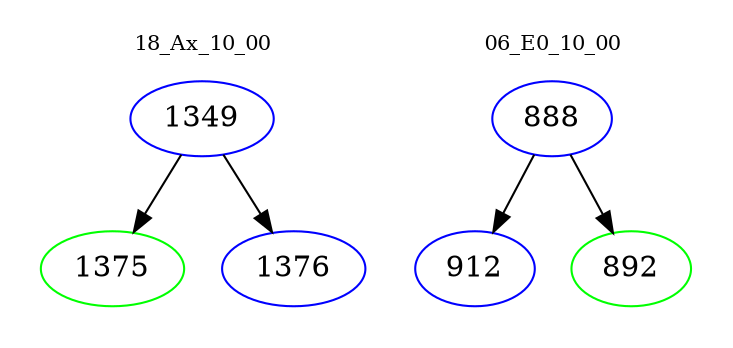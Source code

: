 digraph{
subgraph cluster_0 {
color = white
label = "18_Ax_10_00";
fontsize=10;
T0_1349 [label="1349", color="blue"]
T0_1349 -> T0_1375 [color="black"]
T0_1375 [label="1375", color="green"]
T0_1349 -> T0_1376 [color="black"]
T0_1376 [label="1376", color="blue"]
}
subgraph cluster_1 {
color = white
label = "06_E0_10_00";
fontsize=10;
T1_888 [label="888", color="blue"]
T1_888 -> T1_912 [color="black"]
T1_912 [label="912", color="blue"]
T1_888 -> T1_892 [color="black"]
T1_892 [label="892", color="green"]
}
}
